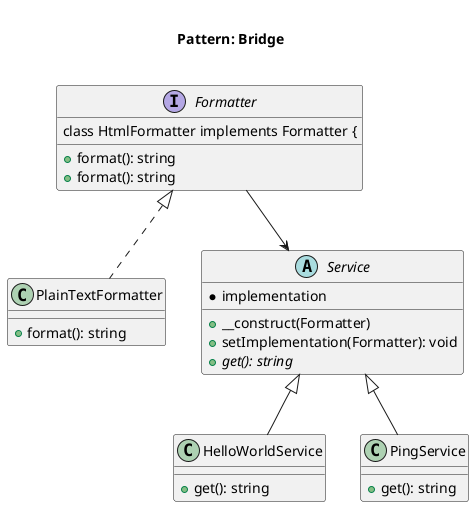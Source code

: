 @startuml
    Title <size:20>\nPattern: Bridge\n

    interface Formatter {
        + format(): string

    class HtmlFormatter implements Formatter {
        + format(): string
    }

    class PlainTextFormatter implements Formatter {
        + format(): string
    }

    abstract class Service {
        * implementation
        + __construct(Formatter)
        + setImplementation(Formatter): void
        + {abstract} get(): string
    }

    class HelloWorldService extends Service {
        + get(): string
    }

    class PingService extends Service {
        + get(): string
    }

    Formatter --> Service
@enduml